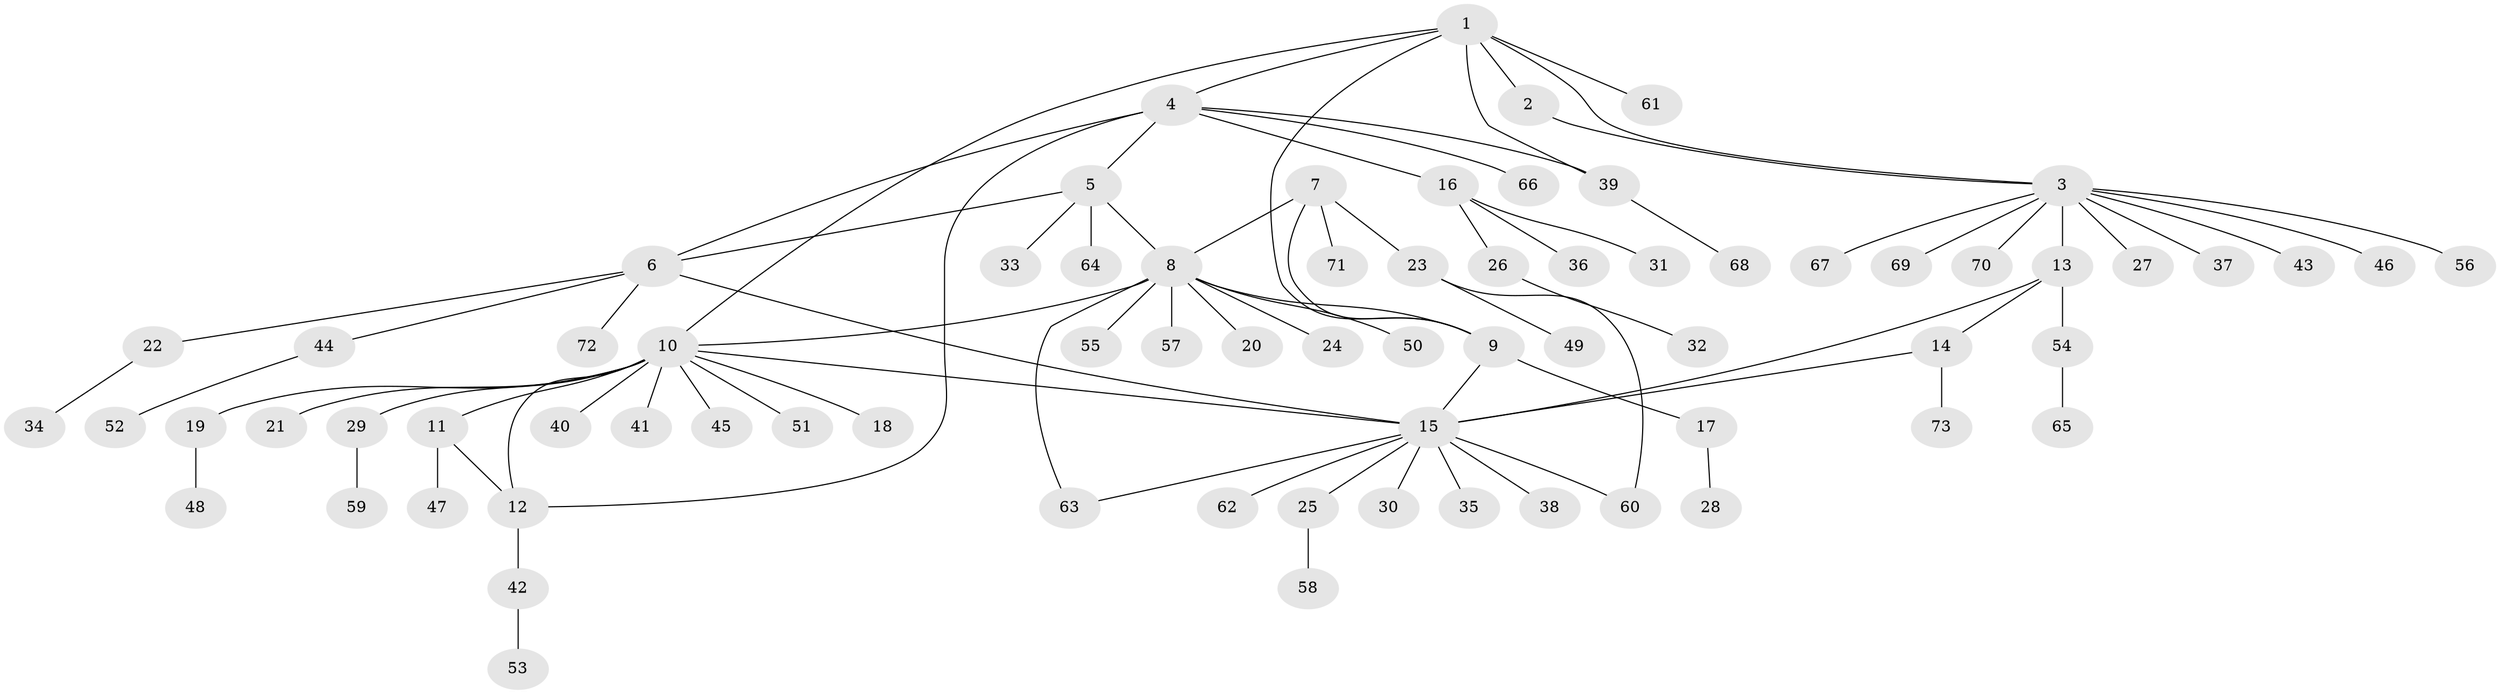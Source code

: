 // coarse degree distribution, {10: 0.03636363636363636, 2: 0.10909090909090909, 9: 0.01818181818181818, 13: 0.03636363636363636, 5: 0.01818181818181818, 3: 0.05454545454545454, 4: 0.01818181818181818, 11: 0.01818181818181818, 1: 0.6909090909090909}
// Generated by graph-tools (version 1.1) at 2025/52/02/27/25 19:52:21]
// undirected, 73 vertices, 86 edges
graph export_dot {
graph [start="1"]
  node [color=gray90,style=filled];
  1;
  2;
  3;
  4;
  5;
  6;
  7;
  8;
  9;
  10;
  11;
  12;
  13;
  14;
  15;
  16;
  17;
  18;
  19;
  20;
  21;
  22;
  23;
  24;
  25;
  26;
  27;
  28;
  29;
  30;
  31;
  32;
  33;
  34;
  35;
  36;
  37;
  38;
  39;
  40;
  41;
  42;
  43;
  44;
  45;
  46;
  47;
  48;
  49;
  50;
  51;
  52;
  53;
  54;
  55;
  56;
  57;
  58;
  59;
  60;
  61;
  62;
  63;
  64;
  65;
  66;
  67;
  68;
  69;
  70;
  71;
  72;
  73;
  1 -- 2;
  1 -- 3;
  1 -- 4;
  1 -- 9;
  1 -- 10;
  1 -- 39;
  1 -- 61;
  2 -- 3;
  3 -- 13;
  3 -- 27;
  3 -- 37;
  3 -- 43;
  3 -- 46;
  3 -- 56;
  3 -- 67;
  3 -- 69;
  3 -- 70;
  4 -- 5;
  4 -- 6;
  4 -- 12;
  4 -- 16;
  4 -- 39;
  4 -- 66;
  5 -- 6;
  5 -- 8;
  5 -- 33;
  5 -- 64;
  6 -- 15;
  6 -- 22;
  6 -- 44;
  6 -- 72;
  7 -- 8;
  7 -- 9;
  7 -- 23;
  7 -- 71;
  8 -- 9;
  8 -- 10;
  8 -- 20;
  8 -- 24;
  8 -- 50;
  8 -- 55;
  8 -- 57;
  8 -- 63;
  9 -- 15;
  9 -- 17;
  10 -- 11;
  10 -- 12;
  10 -- 15;
  10 -- 18;
  10 -- 19;
  10 -- 21;
  10 -- 29;
  10 -- 40;
  10 -- 41;
  10 -- 45;
  10 -- 51;
  11 -- 12;
  11 -- 47;
  12 -- 42;
  13 -- 14;
  13 -- 15;
  13 -- 54;
  14 -- 15;
  14 -- 73;
  15 -- 25;
  15 -- 30;
  15 -- 35;
  15 -- 38;
  15 -- 60;
  15 -- 62;
  15 -- 63;
  16 -- 26;
  16 -- 31;
  16 -- 36;
  17 -- 28;
  19 -- 48;
  22 -- 34;
  23 -- 49;
  23 -- 60;
  25 -- 58;
  26 -- 32;
  29 -- 59;
  39 -- 68;
  42 -- 53;
  44 -- 52;
  54 -- 65;
}
